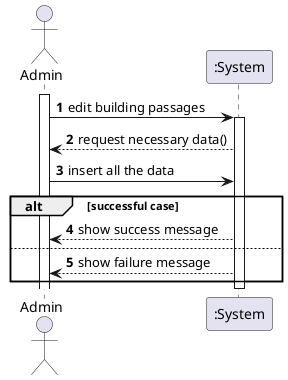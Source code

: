 @startuml
autonumber
'hide footbox
actor "Admin" as admin

participant ":System" as sys

activate admin

admin -> sys: edit building passages
activate sys

sys --> admin: request necessary data()
admin -> sys : insert all the data

alt successful case
    sys --> admin: show success message
else
    sys --> admin: show failure message
end
deactivate sys
@enduml